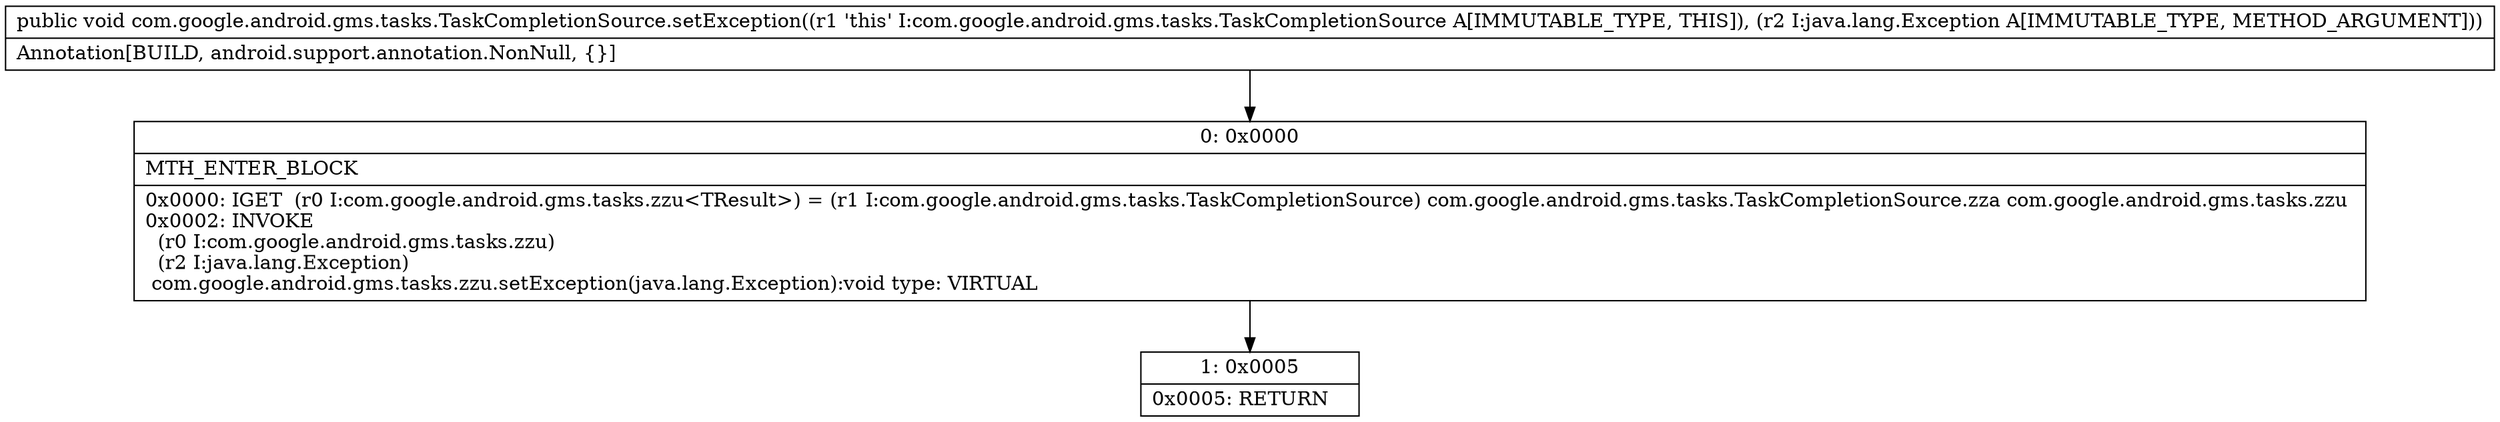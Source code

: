 digraph "CFG forcom.google.android.gms.tasks.TaskCompletionSource.setException(Ljava\/lang\/Exception;)V" {
Node_0 [shape=record,label="{0\:\ 0x0000|MTH_ENTER_BLOCK\l|0x0000: IGET  (r0 I:com.google.android.gms.tasks.zzu\<TResult\>) = (r1 I:com.google.android.gms.tasks.TaskCompletionSource) com.google.android.gms.tasks.TaskCompletionSource.zza com.google.android.gms.tasks.zzu \l0x0002: INVOKE  \l  (r0 I:com.google.android.gms.tasks.zzu)\l  (r2 I:java.lang.Exception)\l com.google.android.gms.tasks.zzu.setException(java.lang.Exception):void type: VIRTUAL \l}"];
Node_1 [shape=record,label="{1\:\ 0x0005|0x0005: RETURN   \l}"];
MethodNode[shape=record,label="{public void com.google.android.gms.tasks.TaskCompletionSource.setException((r1 'this' I:com.google.android.gms.tasks.TaskCompletionSource A[IMMUTABLE_TYPE, THIS]), (r2 I:java.lang.Exception A[IMMUTABLE_TYPE, METHOD_ARGUMENT]))  | Annotation[BUILD, android.support.annotation.NonNull, \{\}]\l}"];
MethodNode -> Node_0;
Node_0 -> Node_1;
}

